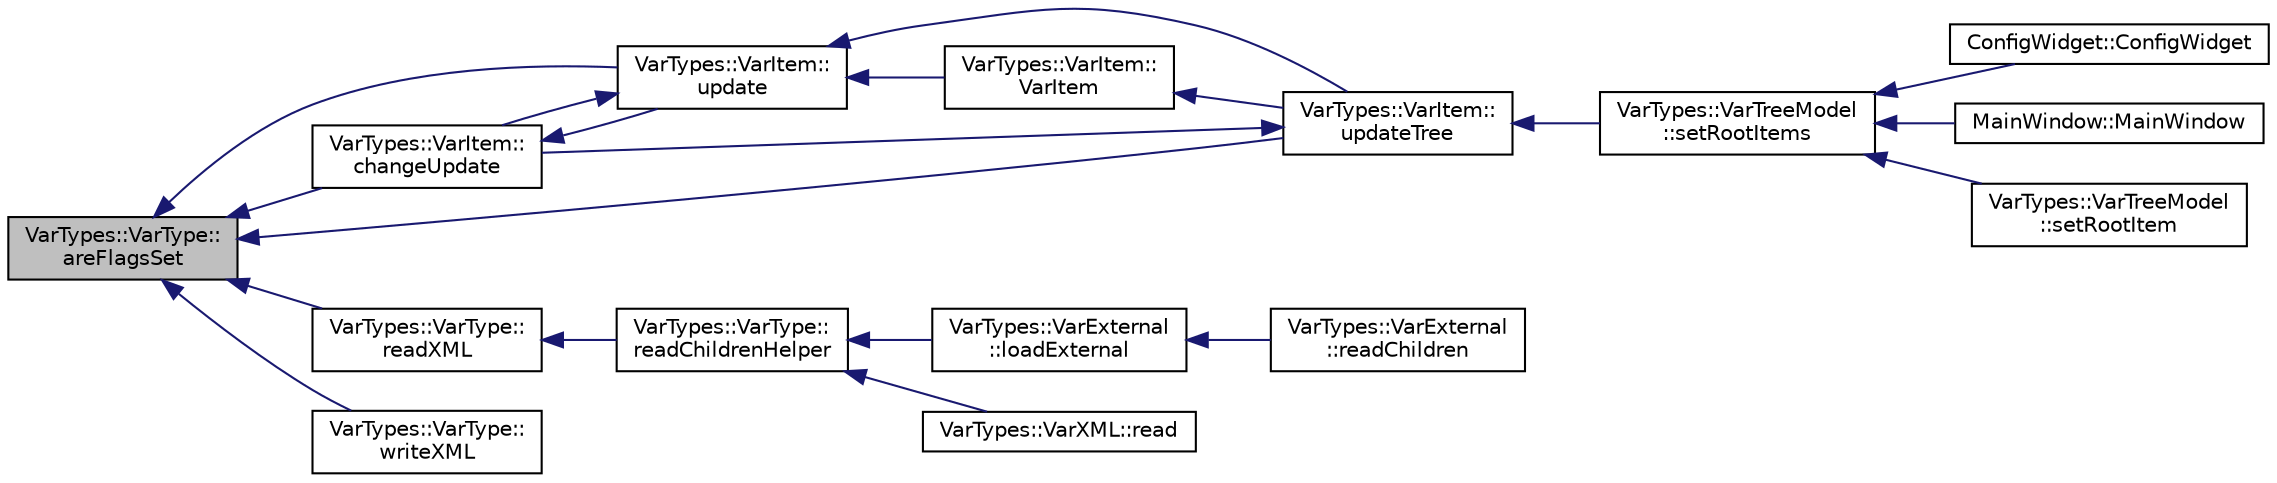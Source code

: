 digraph "VarTypes::VarType::areFlagsSet"
{
 // INTERACTIVE_SVG=YES
  edge [fontname="Helvetica",fontsize="10",labelfontname="Helvetica",labelfontsize="10"];
  node [fontname="Helvetica",fontsize="10",shape=record];
  rankdir="LR";
  Node1 [label="VarTypes::VarType::\lareFlagsSet",height=0.2,width=0.4,color="black", fillcolor="grey75", style="filled", fontcolor="black"];
  Node1 -> Node2 [dir="back",color="midnightblue",fontsize="10",style="solid",fontname="Helvetica"];
  Node2 [label="VarTypes::VarItem::\lchangeUpdate",height=0.2,width=0.4,color="black", fillcolor="white", style="filled",URL="$d3/d53/class_var_types_1_1_var_item.html#a8163a34045b5f0918823018880cdc7bc"];
  Node2 -> Node3 [dir="back",color="midnightblue",fontsize="10",style="solid",fontname="Helvetica"];
  Node3 [label="VarTypes::VarItem::\lupdate",height=0.2,width=0.4,color="black", fillcolor="white", style="filled",URL="$d3/d53/class_var_types_1_1_var_item.html#aebc587487c49136eb2a51310e6865583"];
  Node3 -> Node2 [dir="back",color="midnightblue",fontsize="10",style="solid",fontname="Helvetica"];
  Node3 -> Node4 [dir="back",color="midnightblue",fontsize="10",style="solid",fontname="Helvetica"];
  Node4 [label="VarTypes::VarItem::\lupdateTree",height=0.2,width=0.4,color="black", fillcolor="white", style="filled",URL="$d3/d53/class_var_types_1_1_var_item.html#a0da9af66a611802faae29021f3d75c6a"];
  Node4 -> Node2 [dir="back",color="midnightblue",fontsize="10",style="solid",fontname="Helvetica"];
  Node4 -> Node5 [dir="back",color="midnightblue",fontsize="10",style="solid",fontname="Helvetica"];
  Node5 [label="VarTypes::VarTreeModel\l::setRootItems",height=0.2,width=0.4,color="black", fillcolor="white", style="filled",URL="$dc/d23/class_var_types_1_1_var_tree_model.html#a34ebcd06d19488d763949d481b3234d2"];
  Node5 -> Node6 [dir="back",color="midnightblue",fontsize="10",style="solid",fontname="Helvetica"];
  Node6 [label="ConfigWidget::ConfigWidget",height=0.2,width=0.4,color="black", fillcolor="white", style="filled",URL="$d6/d55/class_config_widget.html#a7ef900142fc1a65ef49c13f89b669820"];
  Node5 -> Node7 [dir="back",color="midnightblue",fontsize="10",style="solid",fontname="Helvetica"];
  Node7 [label="MainWindow::MainWindow",height=0.2,width=0.4,color="black", fillcolor="white", style="filled",URL="$d9/dc6/class_main_window.html#a0479fec4bd069aebecfbb8f5511c40f9"];
  Node5 -> Node8 [dir="back",color="midnightblue",fontsize="10",style="solid",fontname="Helvetica"];
  Node8 [label="VarTypes::VarTreeModel\l::setRootItem",height=0.2,width=0.4,color="black", fillcolor="white", style="filled",URL="$dc/d23/class_var_types_1_1_var_tree_model.html#a4ee822fd0b894779c13a1fb7e2a0f37b"];
  Node3 -> Node9 [dir="back",color="midnightblue",fontsize="10",style="solid",fontname="Helvetica"];
  Node9 [label="VarTypes::VarItem::\lVarItem",height=0.2,width=0.4,color="black", fillcolor="white", style="filled",URL="$d3/d53/class_var_types_1_1_var_item.html#a26ac4f171e3ec17780055c74be6be1f9"];
  Node9 -> Node4 [dir="back",color="midnightblue",fontsize="10",style="solid",fontname="Helvetica"];
  Node1 -> Node10 [dir="back",color="midnightblue",fontsize="10",style="solid",fontname="Helvetica"];
  Node10 [label="VarTypes::VarType::\lreadXML",height=0.2,width=0.4,color="black", fillcolor="white", style="filled",URL="$d4/d59/class_var_types_1_1_var_type.html#a6919a7473e271fb3f58eeda24f430a56",tooltip="Let this VarType node load the contents of an XMLNode. "];
  Node10 -> Node11 [dir="back",color="midnightblue",fontsize="10",style="solid",fontname="Helvetica"];
  Node11 [label="VarTypes::VarType::\lreadChildrenHelper",height=0.2,width=0.4,color="black", fillcolor="white", style="filled",URL="$d4/d59/class_var_types_1_1_var_type.html#abc6e10025322f3fc5e0e0802c5a5f8d2",tooltip="A helper function to read a list of children from XML and convert it to a vector of VarType nodes..."];
  Node11 -> Node12 [dir="back",color="midnightblue",fontsize="10",style="solid",fontname="Helvetica"];
  Node12 [label="VarTypes::VarExternal\l::loadExternal",height=0.2,width=0.4,color="black", fillcolor="white", style="filled",URL="$d3/de2/class_var_types_1_1_var_external.html#a8cdbf72cd88b965326168362d9d2dc5e"];
  Node12 -> Node13 [dir="back",color="midnightblue",fontsize="10",style="solid",fontname="Helvetica"];
  Node13 [label="VarTypes::VarExternal\l::readChildren",height=0.2,width=0.4,color="black", fillcolor="white", style="filled",URL="$d3/de2/class_var_types_1_1_var_external.html#a17094bd8f47407726cbe388e091e9bef"];
  Node11 -> Node14 [dir="back",color="midnightblue",fontsize="10",style="solid",fontname="Helvetica"];
  Node14 [label="VarTypes::VarXML::read",height=0.2,width=0.4,color="black", fillcolor="white", style="filled",URL="$df/dd1/class_var_types_1_1_var_x_m_l.html#ae7fd42e8b53c47ef87c368af79afdb72"];
  Node1 -> Node3 [dir="back",color="midnightblue",fontsize="10",style="solid",fontname="Helvetica"];
  Node1 -> Node4 [dir="back",color="midnightblue",fontsize="10",style="solid",fontname="Helvetica"];
  Node1 -> Node15 [dir="back",color="midnightblue",fontsize="10",style="solid",fontname="Helvetica"];
  Node15 [label="VarTypes::VarType::\lwriteXML",height=0.2,width=0.4,color="black", fillcolor="white", style="filled",URL="$d4/d59/class_var_types_1_1_var_type.html#a8fb4eee4c500b4010bda44705fcf7a96",tooltip="Write the contents of this VarType node to an XMLNode. "];
}
